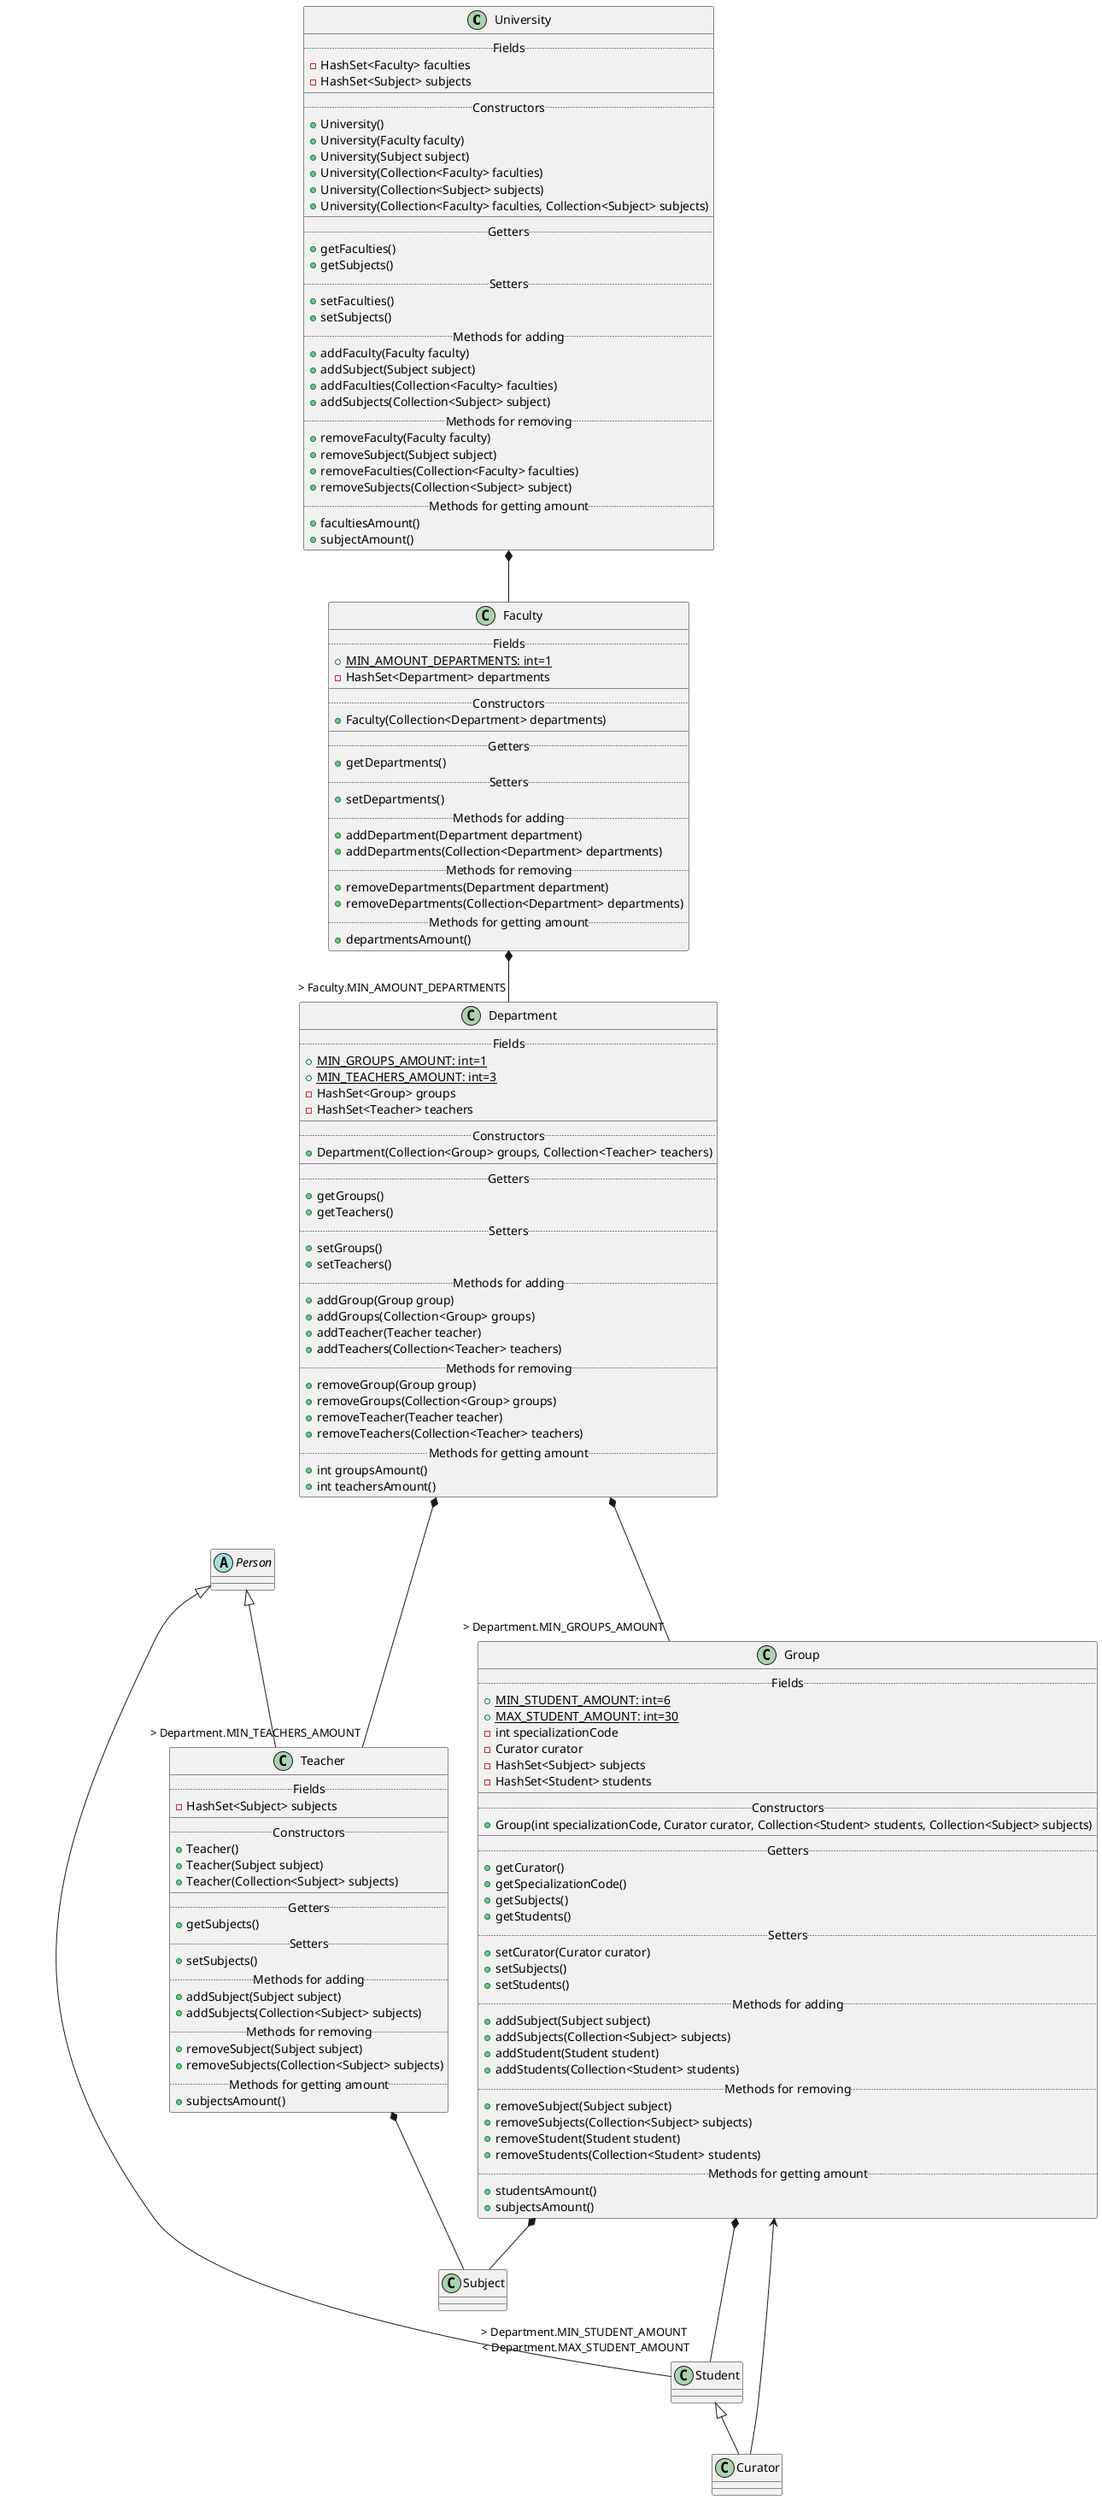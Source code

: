 @startuml
class University {
.. Fields ..
-HashSet<Faculty> faculties
-HashSet<Subject> subjects
____
.. Constructors ..
+University()
+University(Faculty faculty)
+University(Subject subject)
+University(Collection<Faculty> faculties)
+University(Collection<Subject> subjects)
+University(Collection<Faculty> faculties, Collection<Subject> subjects)
____
.. Getters ..
+getFaculties()
+getSubjects()
.. Setters ..
+setFaculties()
+setSubjects()
.. Methods for adding ..
+addFaculty(Faculty faculty)
+addSubject(Subject subject)
+addFaculties(Collection<Faculty> faculties)
+addSubjects(Collection<Subject> subject)
.. Methods for removing ..
+removeFaculty(Faculty faculty)
+removeSubject(Subject subject)
+removeFaculties(Collection<Faculty> faculties)
+removeSubjects(Collection<Subject> subject)
.. Methods for getting amount ..
+facultiesAmount()
+subjectAmount()
}

class Faculty{
.. Fields ..
+{static} MIN_AMOUNT_DEPARTMENTS: int=1
-HashSet<Department> departments
____
.. Constructors ..
+Faculty(Collection<Department> departments)
____
.. Getters ..
+getDepartments()
.. Setters ..
+setDepartments()
.. Methods for adding ..
+addDepartment(Department department)
+addDepartments(Collection<Department> departments)
.. Methods for removing ..
+removeDepartments(Department department)
+removeDepartments(Collection<Department> departments)
.. Methods for getting amount ..
+departmentsAmount()
}

class Department{
.. Fields ..
+{static}MIN_GROUPS_AMOUNT: int=1
+{static}MIN_TEACHERS_AMOUNT: int=3
-HashSet<Group> groups
-HashSet<Teacher> teachers
____
.. Constructors ..
+Department(Collection<Group> groups, Collection<Teacher> teachers)
____
.. Getters ..
+getGroups()
+getTeachers()
.. Setters ..
+setGroups()
+setTeachers()
.. Methods for adding ..
+addGroup(Group group)
+addGroups(Collection<Group> groups)
+addTeacher(Teacher teacher)
+addTeachers(Collection<Teacher> teachers)
.. Methods for removing ..
+removeGroup(Group group)
+removeGroups(Collection<Group> groups)
+removeTeacher(Teacher teacher)
+removeTeachers(Collection<Teacher> teachers)
.. Methods for getting amount ..
+int groupsAmount()
+int teachersAmount()
}

class Group{
.. Fields ..
+{static}MIN_STUDENT_AMOUNT: int=6
+{static}MAX_STUDENT_AMOUNT: int=30
-int specializationCode
-Curator curator
-HashSet<Subject> subjects
-HashSet<Student> students
____
.. Constructors ..
+Group(int specializationCode, Curator curator, Collection<Student> students, Collection<Subject> subjects)
____
.. Getters ..
+getCurator()
+getSpecializationCode()
+getSubjects()
+getStudents()
.. Setters..
+setCurator(Curator curator)
+setSubjects()
+setStudents()
.. Methods for adding ..
+addSubject(Subject subject)
+addSubjects(Collection<Subject> subjects)
+addStudent(Student student)
+addStudents(Collection<Student> students)
.. Methods for removing ..
+removeSubject(Subject subject)
+removeSubjects(Collection<Subject> subjects)
+removeStudent(Student student)
+removeStudents(Collection<Student> students)
.. Methods for getting amount ..
+studentsAmount()
+subjectsAmount()
}

class Teacher{
.. Fields ..
-HashSet<Subject> subjects
____
.. Constructors ..
+Teacher()
+Teacher(Subject subject)
+Teacher(Collection<Subject> subjects)
____
.. Getters ..
+getSubjects()
.. Setters ..
+setSubjects()
.. Methods for adding ..
+addSubject(Subject subject)
+addSubjects(Collection<Subject> subjects)
.. Methods for removing ..
+removeSubject(Subject subject)
+removeSubjects(Collection<Subject> subjects)
.. Methods for getting amount ..
+subjectsAmount()
}

class Student
class Subject
abstract class Person
class Curator

University *-- Faculty
Faculty *-- "> Faculty.MIN_AMOUNT_DEPARTMENTS" Department
Department *--- "> Department.MIN_GROUPS_AMOUNT" Group
Department *--- "> Department.MIN_TEACHERS_AMOUNT" Teacher
Group *--- "> Department.MIN_STUDENT_AMOUNT \n< Department.MAX_STUDENT_AMOUNT" Student
Teacher *-- Subject
Group *-- Subject

Person <|-- Teacher
Person <|-- Student
Student <|-- Curator

Group <-- Curator
@enduml
